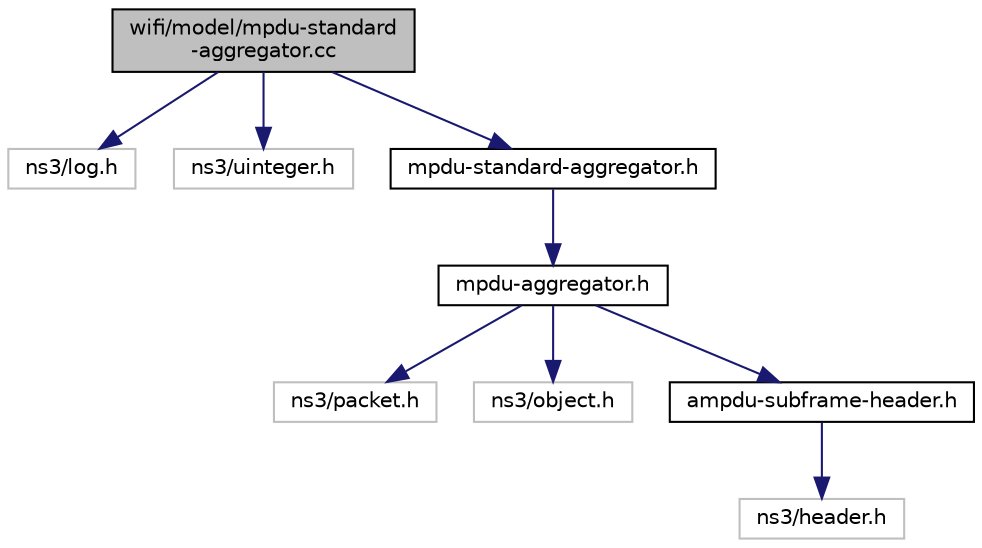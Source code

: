 digraph "wifi/model/mpdu-standard-aggregator.cc"
{
  edge [fontname="Helvetica",fontsize="10",labelfontname="Helvetica",labelfontsize="10"];
  node [fontname="Helvetica",fontsize="10",shape=record];
  Node1 [label="wifi/model/mpdu-standard\l-aggregator.cc",height=0.2,width=0.4,color="black", fillcolor="grey75", style="filled", fontcolor="black"];
  Node1 -> Node2 [color="midnightblue",fontsize="10",style="solid"];
  Node2 [label="ns3/log.h",height=0.2,width=0.4,color="grey75", fillcolor="white", style="filled"];
  Node1 -> Node3 [color="midnightblue",fontsize="10",style="solid"];
  Node3 [label="ns3/uinteger.h",height=0.2,width=0.4,color="grey75", fillcolor="white", style="filled"];
  Node1 -> Node4 [color="midnightblue",fontsize="10",style="solid"];
  Node4 [label="mpdu-standard-aggregator.h",height=0.2,width=0.4,color="black", fillcolor="white", style="filled",URL="$d4/d50/mpdu-standard-aggregator_8h.html"];
  Node4 -> Node5 [color="midnightblue",fontsize="10",style="solid"];
  Node5 [label="mpdu-aggregator.h",height=0.2,width=0.4,color="black", fillcolor="white", style="filled",URL="$dd/d76/mpdu-aggregator_8h.html"];
  Node5 -> Node6 [color="midnightblue",fontsize="10",style="solid"];
  Node6 [label="ns3/packet.h",height=0.2,width=0.4,color="grey75", fillcolor="white", style="filled"];
  Node5 -> Node7 [color="midnightblue",fontsize="10",style="solid"];
  Node7 [label="ns3/object.h",height=0.2,width=0.4,color="grey75", fillcolor="white", style="filled"];
  Node5 -> Node8 [color="midnightblue",fontsize="10",style="solid"];
  Node8 [label="ampdu-subframe-header.h",height=0.2,width=0.4,color="black", fillcolor="white", style="filled",URL="$d7/d98/ampdu-subframe-header_8h.html"];
  Node8 -> Node9 [color="midnightblue",fontsize="10",style="solid"];
  Node9 [label="ns3/header.h",height=0.2,width=0.4,color="grey75", fillcolor="white", style="filled"];
}

